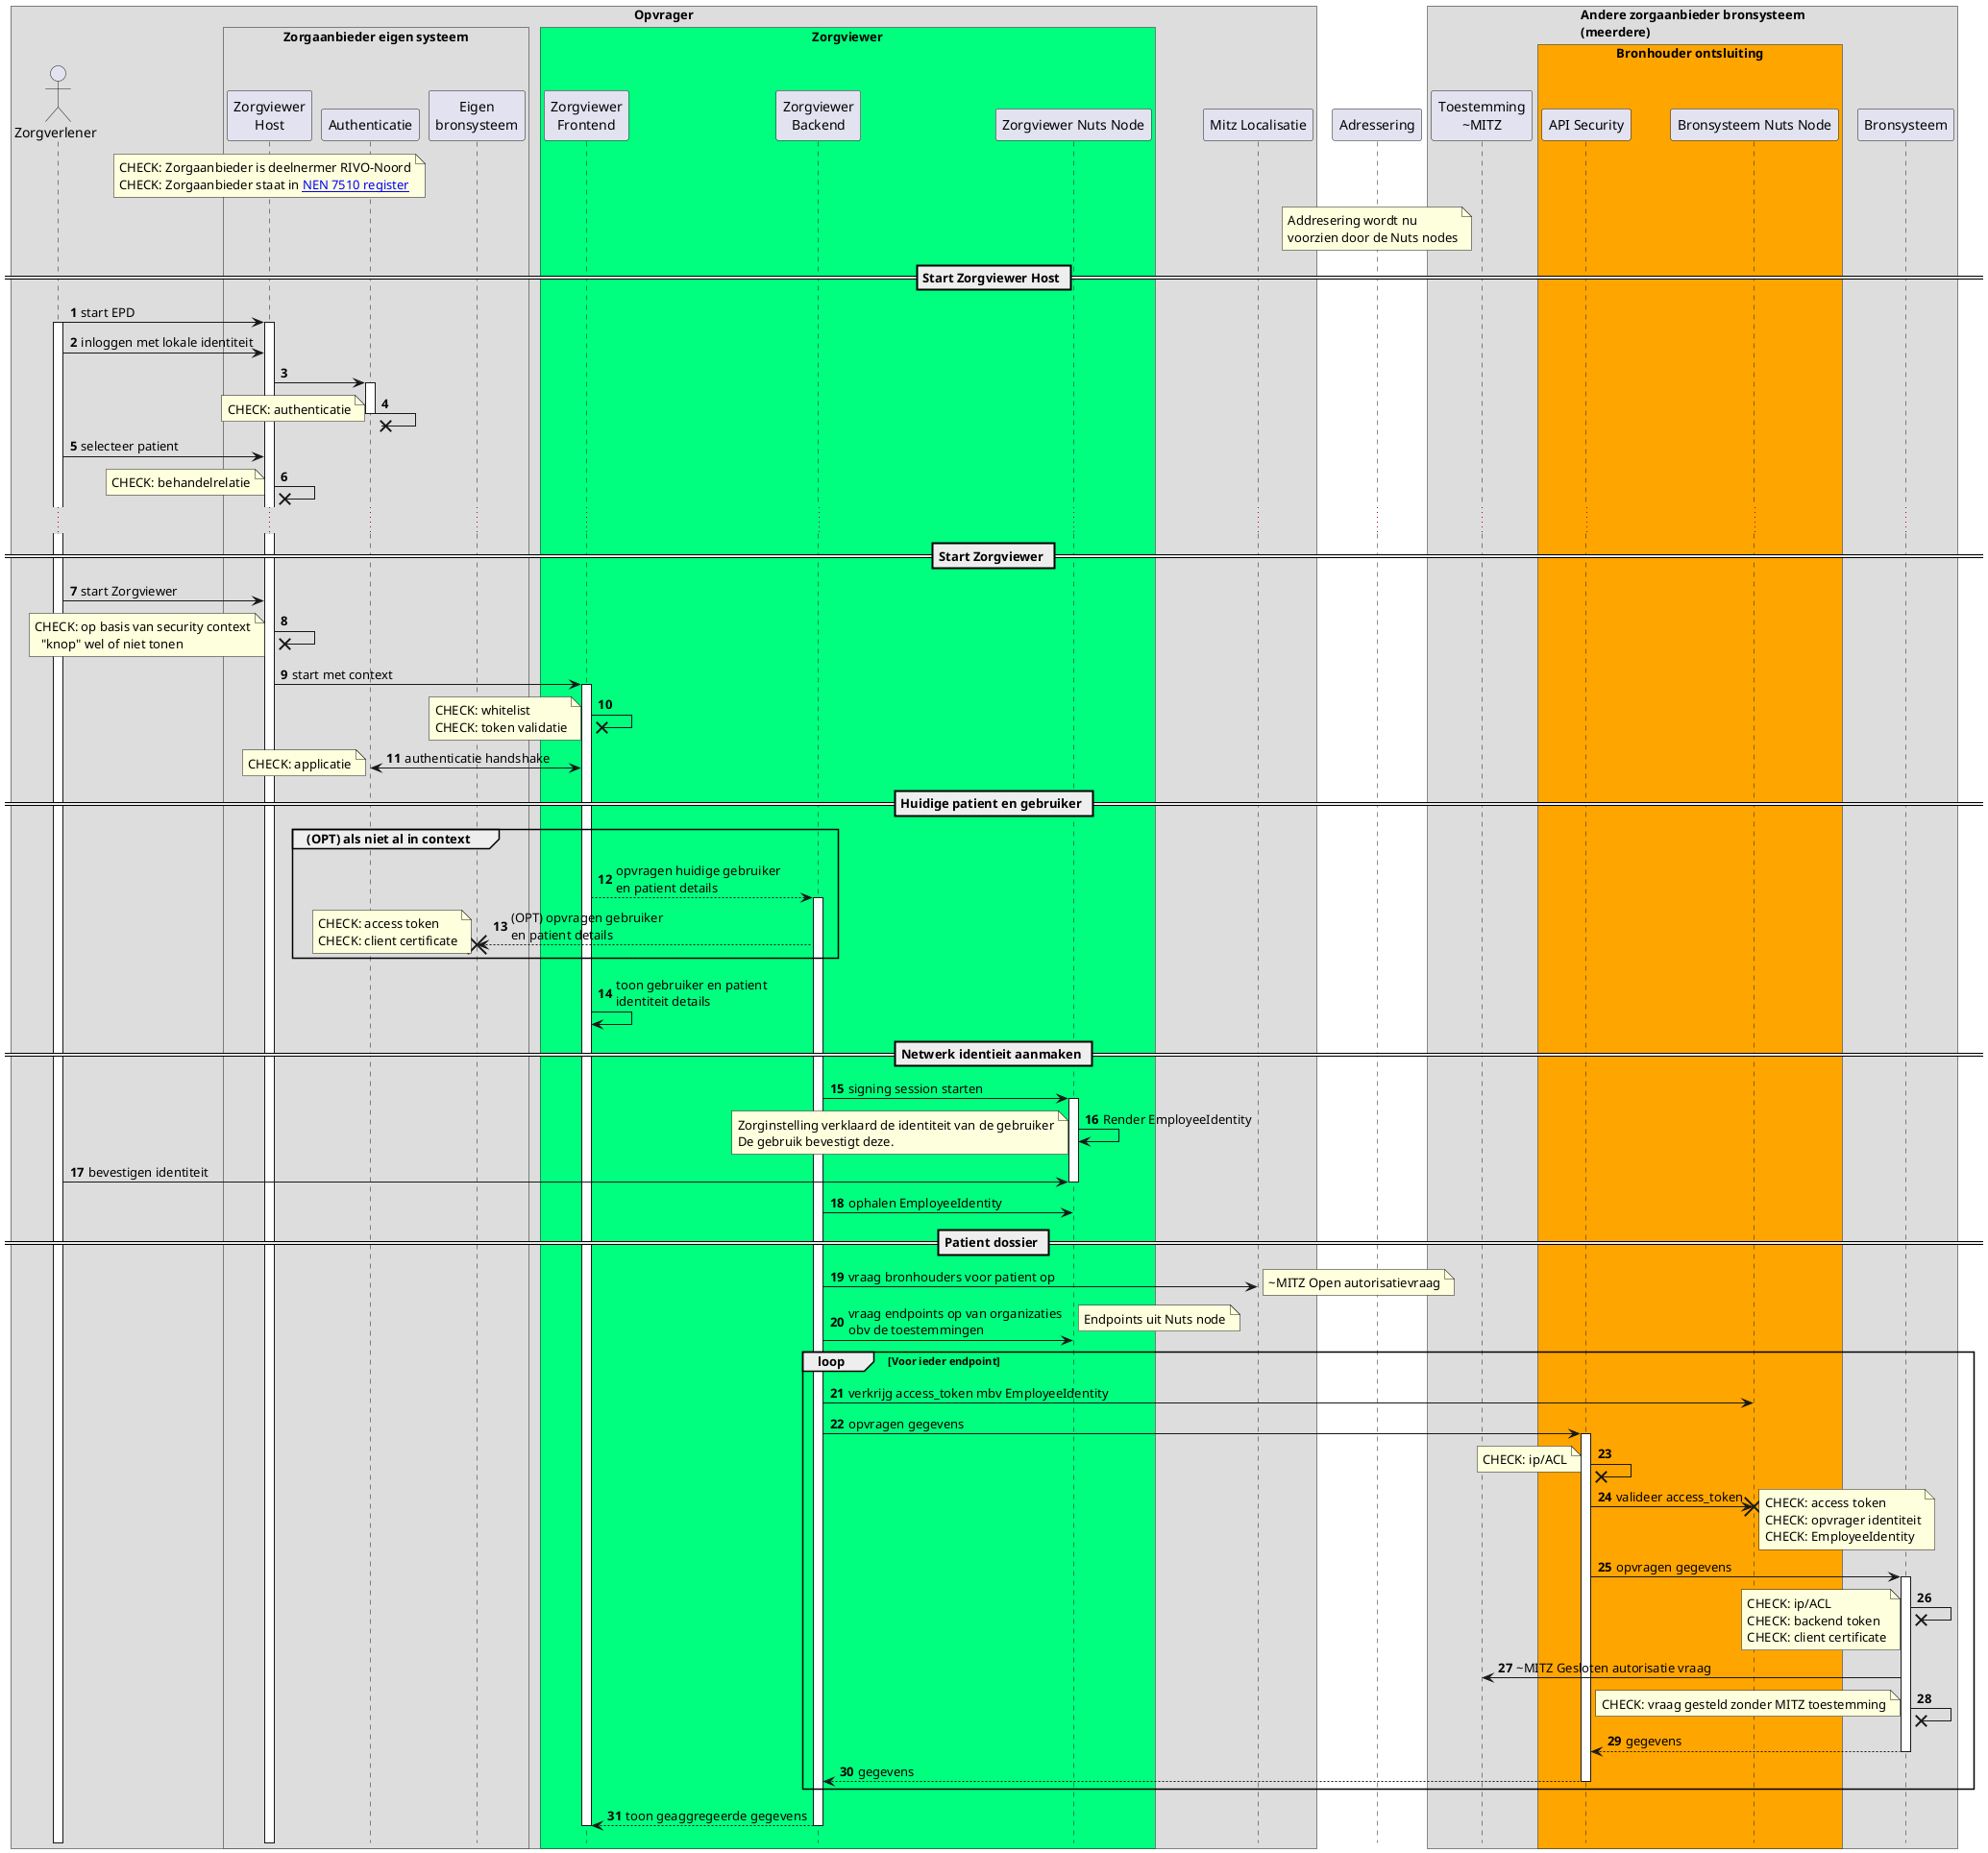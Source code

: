 @startuml
hide footbox
autonumber

box Opvrager
    actor Zorgverlener
    box "Zorgaanbieder eigen systeem"
      participant "Zorgviewer\nHost" as Host
      participant Authenticatie
      participant "Eigen\nbronsysteem" as EBron
        end box

    !pragma teoz true
    box "Zorgviewer" #SpringGreen
        participant "Zorgviewer\nFrontend" as ZVFE
        participant "Zorgviewer\nBackend" as ZVBE
        participant "Zorgviewer Nuts Node" as ZVNode
    end box
    participant "Mitz Localisatie" as MitzLocalisatie
end box

participant Adressering

box "Andere zorgaanbieder bronsysteem\n(meerdere)"
  participant "Toestemming\n~MITZ" as Toestemming
  box "Bronhouder ontsluiting" #orange
      participant "API Security" as AOBron
      participant "Bronsysteem Nuts Node" as BronNode
  end box
  participant "Bronsysteem" as ABron
end box

note over Host
  CHECK: Zorgaanbieder is deelnermer RIVO-Noord
  CHECK: Zorgaanbieder staat in [[https://www.nen.nl/certificatie-en-keurmerken-nen-7510 NEN 7510 register]]
end note
note over Adressering
    Addresering wordt nu
    voorzien door de Nuts nodes
end note

== Start Zorgviewer Host ==

Zorgverlener->Host: start EPD
activate Zorgverlener
activate Host
Zorgverlener->Host: inloggen met lokale identiteit
Host->Authenticatie
activate Authenticatie
Authenticatie ->x Authenticatie
note left
  CHECK: authenticatie
end note
deactivate Authenticatie
Zorgverlener->Host: selecteer patient
Host ->x Host
note left
  CHECK: behandelrelatie
end note

...

== Start Zorgviewer ==

Zorgverlener->Host: start Zorgviewer
Host ->x Host
note left
  CHECK: op basis van security context
    "knop" wel of niet tonen
end note
Host->ZVFE: start met context
activate ZVFE
ZVFE ->x ZVFE
note left
  CHECK: whitelist
  CHECK: token validatie
end note
ZVFE<->Authenticatie: authenticatie handshake
note left
  CHECK: applicatie
end note
destroy Authenticatie

== Huidige patient en gebruiker ==

group (OPT) als niet al in context
  ZVFE-->ZVBE: opvragen huidige gebruiker\nen patient details
  activate ZVBE
  ZVBE-->EBron: (OPT) opvragen gebruiker\nen patient details
  note left
    CHECK: access token
    CHECK: client certificate
  end note
  destroy EBron
end
ZVFE->ZVFE: toon gebruiker en patient\nidentiteit details

== Netwerk identieit aanmaken ==

ZVBE -> ZVNode: signing session starten
activate ZVNode
ZVNode -> ZVNode : Render EmployeeIdentity
note left
  Zorginstelling verklaard de identiteit van de gebruiker
  De gebruik bevestigt deze.
end note
Zorgverlener -> ZVNode : bevestigen identiteit
deactivate ZVNode
ZVBE -> ZVNode: ophalen EmployeeIdentity

== Patient dossier ==

ZVBE->MitzLocalisatie: vraag bronhouders voor patient op
note right
  ~MITZ Open autorisatievraag
end note
destroy Toestemming
ZVBE->ZVNode: vraag endpoints op van organizaties\nobv de toestemmingen
note right
  Endpoints uit Nuts node
end note
destroy Adressering
loop Voor ieder endpoint
  ZVBE -> BronNode : verkrijg access_token mbv EmployeeIdentity
  ZVBE->AOBron: opvragen gegevens
  activate AOBron
  AOBron ->x AOBron
  note left
    CHECK: ip/ACL
  end note
  AOBron -> BronNode : valideer access_token
  destroy BronNode
  note right
    CHECK: access token
    CHECK: opvrager identiteit
    CHECK: EmployeeIdentity
  end note
  AOBron->ABron: opvragen gegevens
  activate ABron
  ABron ->x ABron
  note left
    CHECK: ip/ACL
    CHECK: backend token
    CHECK: client certificate
  end note
  ABron->Toestemming: ~MITZ Gesloten autorisatie vraag
  ABron ->x ABron
  note left
    CHECK: vraag gesteld zonder MITZ toestemming
  end note
  ABron-->AOBron: gegevens
  deactivate ABron
  AOBron-->ZVBE: gegevens
  deactivate AOBron
end
ZVBE-->ZVFE: toon geaggregeerde gegevens
deactivate ZVBE
deactivate ZVFE

@enduml